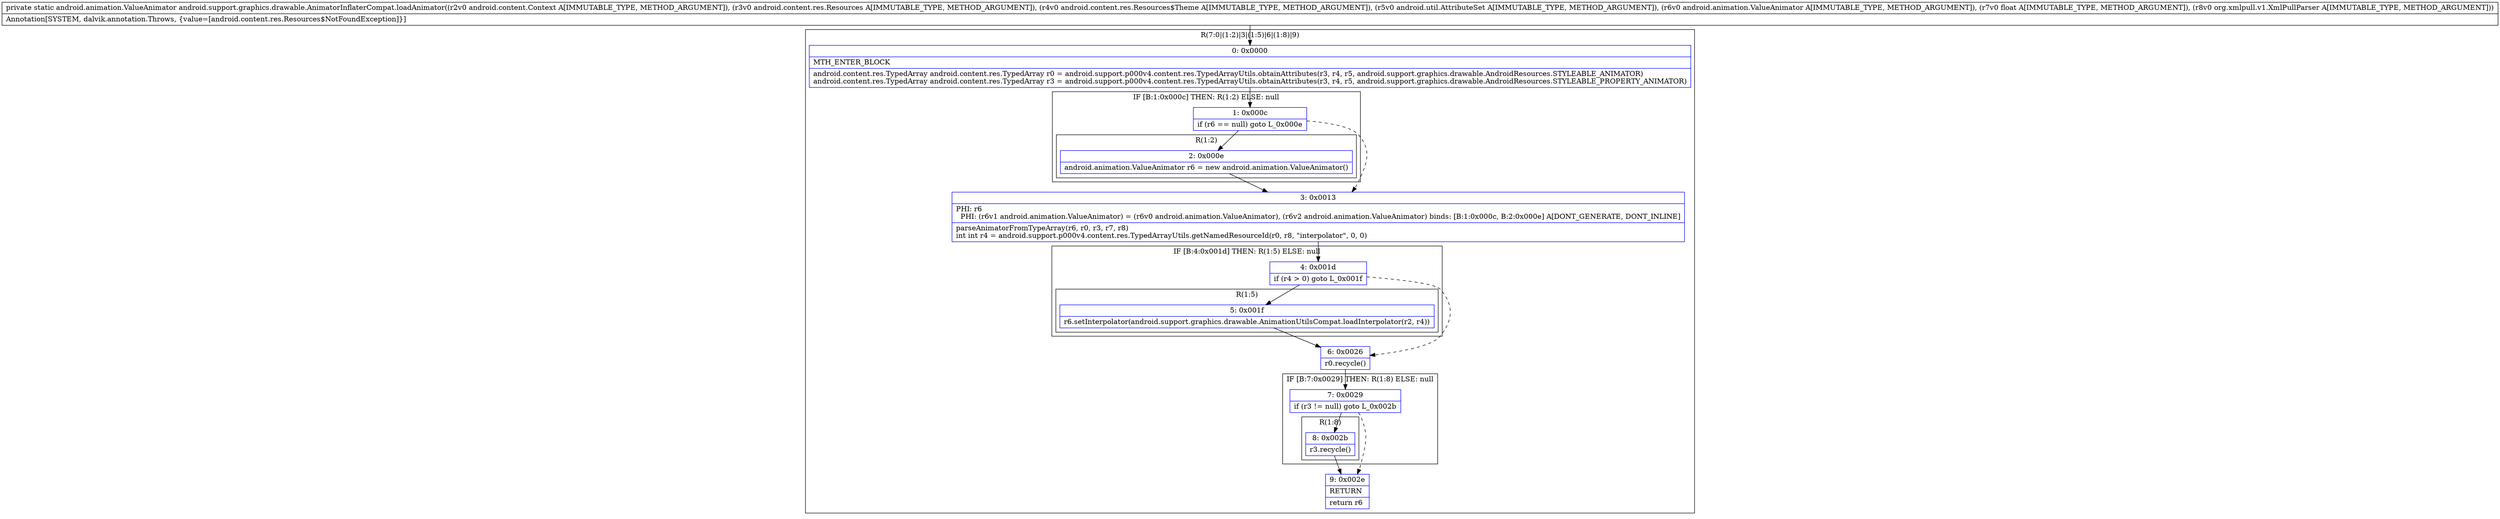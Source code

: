 digraph "CFG forandroid.support.graphics.drawable.AnimatorInflaterCompat.loadAnimator(Landroid\/content\/Context;Landroid\/content\/res\/Resources;Landroid\/content\/res\/Resources$Theme;Landroid\/util\/AttributeSet;Landroid\/animation\/ValueAnimator;FLorg\/xmlpull\/v1\/XmlPullParser;)Landroid\/animation\/ValueAnimator;" {
subgraph cluster_Region_1997980643 {
label = "R(7:0|(1:2)|3|(1:5)|6|(1:8)|9)";
node [shape=record,color=blue];
Node_0 [shape=record,label="{0\:\ 0x0000|MTH_ENTER_BLOCK\l|android.content.res.TypedArray android.content.res.TypedArray r0 = android.support.p000v4.content.res.TypedArrayUtils.obtainAttributes(r3, r4, r5, android.support.graphics.drawable.AndroidResources.STYLEABLE_ANIMATOR)\landroid.content.res.TypedArray android.content.res.TypedArray r3 = android.support.p000v4.content.res.TypedArrayUtils.obtainAttributes(r3, r4, r5, android.support.graphics.drawable.AndroidResources.STYLEABLE_PROPERTY_ANIMATOR)\l}"];
subgraph cluster_IfRegion_516081334 {
label = "IF [B:1:0x000c] THEN: R(1:2) ELSE: null";
node [shape=record,color=blue];
Node_1 [shape=record,label="{1\:\ 0x000c|if (r6 == null) goto L_0x000e\l}"];
subgraph cluster_Region_372255607 {
label = "R(1:2)";
node [shape=record,color=blue];
Node_2 [shape=record,label="{2\:\ 0x000e|android.animation.ValueAnimator r6 = new android.animation.ValueAnimator()\l}"];
}
}
Node_3 [shape=record,label="{3\:\ 0x0013|PHI: r6 \l  PHI: (r6v1 android.animation.ValueAnimator) = (r6v0 android.animation.ValueAnimator), (r6v2 android.animation.ValueAnimator) binds: [B:1:0x000c, B:2:0x000e] A[DONT_GENERATE, DONT_INLINE]\l|parseAnimatorFromTypeArray(r6, r0, r3, r7, r8)\lint int r4 = android.support.p000v4.content.res.TypedArrayUtils.getNamedResourceId(r0, r8, \"interpolator\", 0, 0)\l}"];
subgraph cluster_IfRegion_1589833675 {
label = "IF [B:4:0x001d] THEN: R(1:5) ELSE: null";
node [shape=record,color=blue];
Node_4 [shape=record,label="{4\:\ 0x001d|if (r4 \> 0) goto L_0x001f\l}"];
subgraph cluster_Region_529147435 {
label = "R(1:5)";
node [shape=record,color=blue];
Node_5 [shape=record,label="{5\:\ 0x001f|r6.setInterpolator(android.support.graphics.drawable.AnimationUtilsCompat.loadInterpolator(r2, r4))\l}"];
}
}
Node_6 [shape=record,label="{6\:\ 0x0026|r0.recycle()\l}"];
subgraph cluster_IfRegion_1253041011 {
label = "IF [B:7:0x0029] THEN: R(1:8) ELSE: null";
node [shape=record,color=blue];
Node_7 [shape=record,label="{7\:\ 0x0029|if (r3 != null) goto L_0x002b\l}"];
subgraph cluster_Region_491141052 {
label = "R(1:8)";
node [shape=record,color=blue];
Node_8 [shape=record,label="{8\:\ 0x002b|r3.recycle()\l}"];
}
}
Node_9 [shape=record,label="{9\:\ 0x002e|RETURN\l|return r6\l}"];
}
MethodNode[shape=record,label="{private static android.animation.ValueAnimator android.support.graphics.drawable.AnimatorInflaterCompat.loadAnimator((r2v0 android.content.Context A[IMMUTABLE_TYPE, METHOD_ARGUMENT]), (r3v0 android.content.res.Resources A[IMMUTABLE_TYPE, METHOD_ARGUMENT]), (r4v0 android.content.res.Resources$Theme A[IMMUTABLE_TYPE, METHOD_ARGUMENT]), (r5v0 android.util.AttributeSet A[IMMUTABLE_TYPE, METHOD_ARGUMENT]), (r6v0 android.animation.ValueAnimator A[IMMUTABLE_TYPE, METHOD_ARGUMENT]), (r7v0 float A[IMMUTABLE_TYPE, METHOD_ARGUMENT]), (r8v0 org.xmlpull.v1.XmlPullParser A[IMMUTABLE_TYPE, METHOD_ARGUMENT]))  | Annotation[SYSTEM, dalvik.annotation.Throws, \{value=[android.content.res.Resources$NotFoundException]\}]\l}"];
MethodNode -> Node_0;
Node_0 -> Node_1;
Node_1 -> Node_2;
Node_1 -> Node_3[style=dashed];
Node_2 -> Node_3;
Node_3 -> Node_4;
Node_4 -> Node_5;
Node_4 -> Node_6[style=dashed];
Node_5 -> Node_6;
Node_6 -> Node_7;
Node_7 -> Node_8;
Node_7 -> Node_9[style=dashed];
Node_8 -> Node_9;
}

